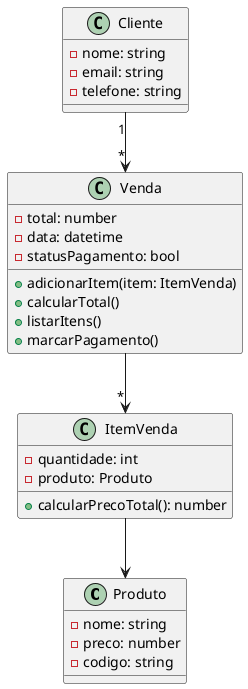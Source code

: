 @startuml

class Produto {
  - nome: string
  - preco: number
  - codigo: string
}

class Cliente {
  - nome: string
  - email: string
  - telefone: string
}

class Venda {
  - total: number
  - data: datetime
  - statusPagamento: bool
  
  + adicionarItem(item: ItemVenda)
  + calcularTotal()
  + listarItens()
  + marcarPagamento()
}

class ItemVenda {
  - quantidade: int
  - produto: Produto
  
  + calcularPrecoTotal(): number
}

Cliente "1" --> "*" Venda 
Venda --> "*" ItemVenda   
ItemVenda --> Produto   

@enduml
